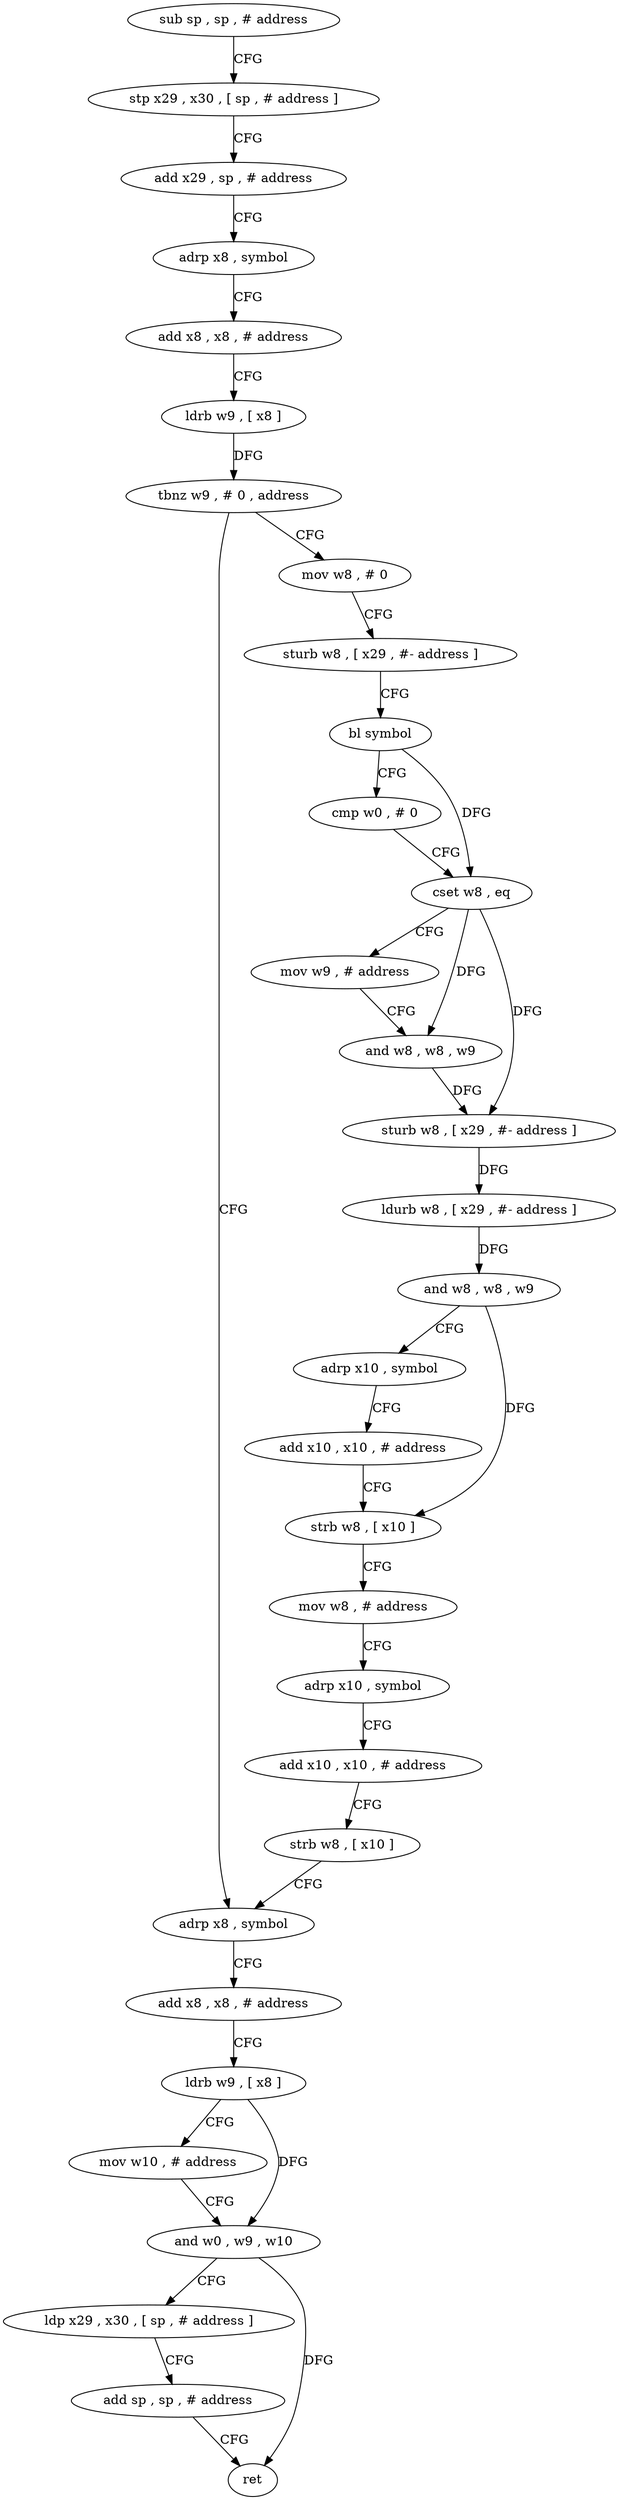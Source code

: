 digraph "func" {
"4296988" [label = "sub sp , sp , # address" ]
"4296992" [label = "stp x29 , x30 , [ sp , # address ]" ]
"4296996" [label = "add x29 , sp , # address" ]
"4297000" [label = "adrp x8 , symbol" ]
"4297004" [label = "add x8 , x8 , # address" ]
"4297008" [label = "ldrb w9 , [ x8 ]" ]
"4297012" [label = "tbnz w9 , # 0 , address" ]
"4297084" [label = "adrp x8 , symbol" ]
"4297016" [label = "mov w8 , # 0" ]
"4297088" [label = "add x8 , x8 , # address" ]
"4297092" [label = "ldrb w9 , [ x8 ]" ]
"4297096" [label = "mov w10 , # address" ]
"4297100" [label = "and w0 , w9 , w10" ]
"4297104" [label = "ldp x29 , x30 , [ sp , # address ]" ]
"4297108" [label = "add sp , sp , # address" ]
"4297112" [label = "ret" ]
"4297020" [label = "sturb w8 , [ x29 , #- address ]" ]
"4297024" [label = "bl symbol" ]
"4297028" [label = "cmp w0 , # 0" ]
"4297032" [label = "cset w8 , eq" ]
"4297036" [label = "mov w9 , # address" ]
"4297040" [label = "and w8 , w8 , w9" ]
"4297044" [label = "sturb w8 , [ x29 , #- address ]" ]
"4297048" [label = "ldurb w8 , [ x29 , #- address ]" ]
"4297052" [label = "and w8 , w8 , w9" ]
"4297056" [label = "adrp x10 , symbol" ]
"4297060" [label = "add x10 , x10 , # address" ]
"4297064" [label = "strb w8 , [ x10 ]" ]
"4297068" [label = "mov w8 , # address" ]
"4297072" [label = "adrp x10 , symbol" ]
"4297076" [label = "add x10 , x10 , # address" ]
"4297080" [label = "strb w8 , [ x10 ]" ]
"4296988" -> "4296992" [ label = "CFG" ]
"4296992" -> "4296996" [ label = "CFG" ]
"4296996" -> "4297000" [ label = "CFG" ]
"4297000" -> "4297004" [ label = "CFG" ]
"4297004" -> "4297008" [ label = "CFG" ]
"4297008" -> "4297012" [ label = "DFG" ]
"4297012" -> "4297084" [ label = "CFG" ]
"4297012" -> "4297016" [ label = "CFG" ]
"4297084" -> "4297088" [ label = "CFG" ]
"4297016" -> "4297020" [ label = "CFG" ]
"4297088" -> "4297092" [ label = "CFG" ]
"4297092" -> "4297096" [ label = "CFG" ]
"4297092" -> "4297100" [ label = "DFG" ]
"4297096" -> "4297100" [ label = "CFG" ]
"4297100" -> "4297104" [ label = "CFG" ]
"4297100" -> "4297112" [ label = "DFG" ]
"4297104" -> "4297108" [ label = "CFG" ]
"4297108" -> "4297112" [ label = "CFG" ]
"4297020" -> "4297024" [ label = "CFG" ]
"4297024" -> "4297028" [ label = "CFG" ]
"4297024" -> "4297032" [ label = "DFG" ]
"4297028" -> "4297032" [ label = "CFG" ]
"4297032" -> "4297036" [ label = "CFG" ]
"4297032" -> "4297040" [ label = "DFG" ]
"4297032" -> "4297044" [ label = "DFG" ]
"4297036" -> "4297040" [ label = "CFG" ]
"4297040" -> "4297044" [ label = "DFG" ]
"4297044" -> "4297048" [ label = "DFG" ]
"4297048" -> "4297052" [ label = "DFG" ]
"4297052" -> "4297056" [ label = "CFG" ]
"4297052" -> "4297064" [ label = "DFG" ]
"4297056" -> "4297060" [ label = "CFG" ]
"4297060" -> "4297064" [ label = "CFG" ]
"4297064" -> "4297068" [ label = "CFG" ]
"4297068" -> "4297072" [ label = "CFG" ]
"4297072" -> "4297076" [ label = "CFG" ]
"4297076" -> "4297080" [ label = "CFG" ]
"4297080" -> "4297084" [ label = "CFG" ]
}

